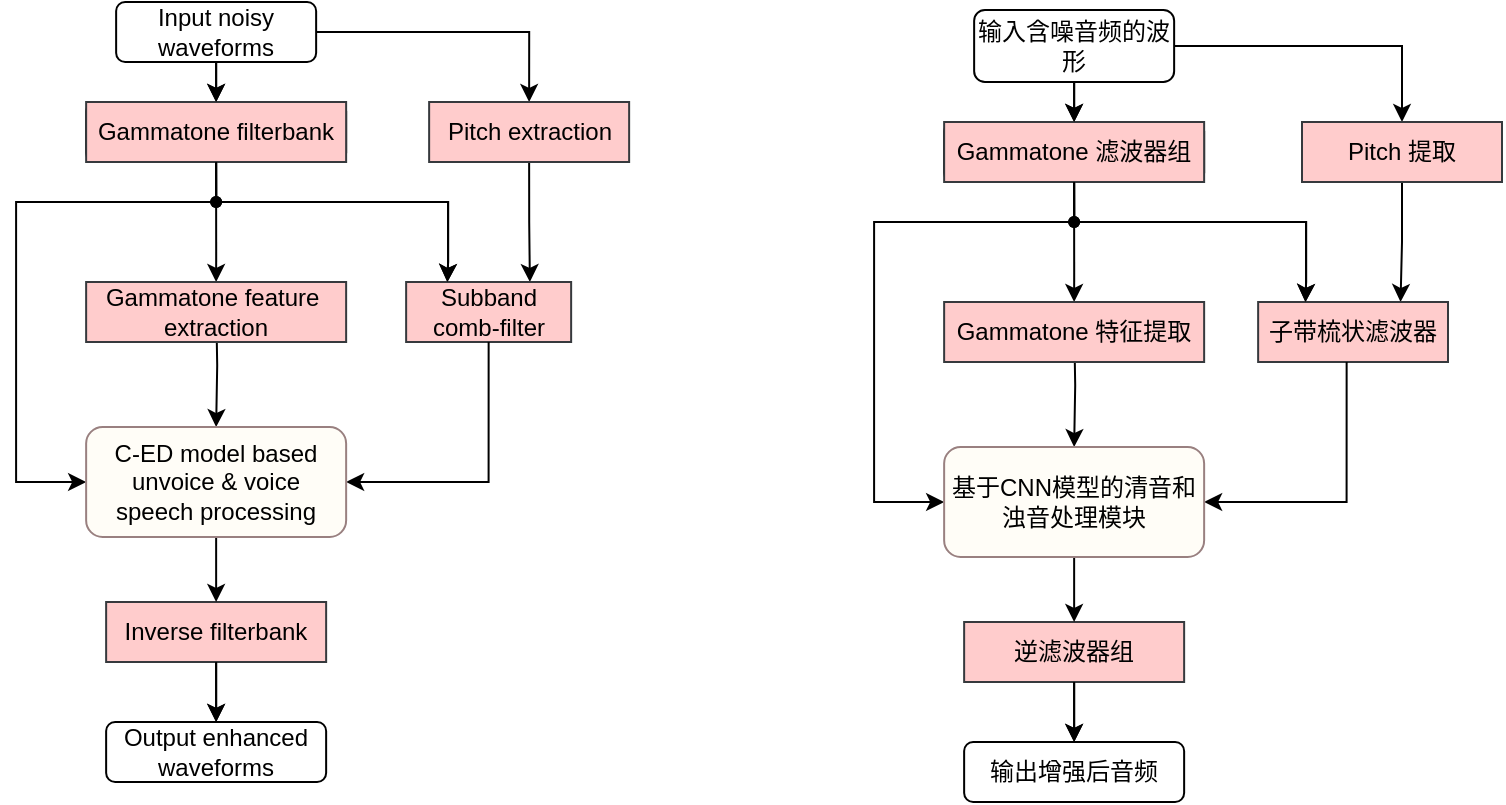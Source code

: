 <mxfile version="21.5.2" type="github">
  <diagram name="第 1 页" id="ZpOcNx6irWhhlP2ZK6mO">
    <mxGraphModel dx="-571" dy="604" grid="1" gridSize="10" guides="1" tooltips="1" connect="1" arrows="1" fold="1" page="1" pageScale="1" pageWidth="827" pageHeight="1169" math="0" shadow="0">
      <root>
        <mxCell id="0" />
        <mxCell id="1" parent="0" />
        <mxCell id="Lh9kQwquSanoRVx8sud2-1" style="edgeStyle=orthogonalEdgeStyle;rounded=0;orthogonalLoop=1;jettySize=auto;html=1;exitX=0.5;exitY=1;exitDx=0;exitDy=0;entryX=0.5;entryY=0;entryDx=0;entryDy=0;" parent="1" source="Lh9kQwquSanoRVx8sud2-3" target="Lh9kQwquSanoRVx8sud2-7" edge="1">
          <mxGeometry relative="1" as="geometry" />
        </mxCell>
        <mxCell id="Lh9kQwquSanoRVx8sud2-2" style="edgeStyle=orthogonalEdgeStyle;rounded=0;orthogonalLoop=1;jettySize=auto;html=1;exitX=1;exitY=0.5;exitDx=0;exitDy=0;entryX=0.5;entryY=0;entryDx=0;entryDy=0;" parent="1" source="Lh9kQwquSanoRVx8sud2-3" target="Lh9kQwquSanoRVx8sud2-5" edge="1">
          <mxGeometry relative="1" as="geometry" />
        </mxCell>
        <mxCell id="Lh9kQwquSanoRVx8sud2-3" value="Input noisy waveforms" style="rounded=1;whiteSpace=wrap;html=1;" parent="1" vertex="1">
          <mxGeometry x="1711.07" y="6" width="100" height="30" as="geometry" />
        </mxCell>
        <mxCell id="Lh9kQwquSanoRVx8sud2-4" style="edgeStyle=orthogonalEdgeStyle;rounded=0;orthogonalLoop=1;jettySize=auto;html=1;exitX=0.5;exitY=1;exitDx=0;exitDy=0;entryX=0.75;entryY=0;entryDx=0;entryDy=0;" parent="1" source="Lh9kQwquSanoRVx8sud2-5" target="Lh9kQwquSanoRVx8sud2-8" edge="1">
          <mxGeometry relative="1" as="geometry">
            <mxPoint x="1893.57" y="146" as="targetPoint" />
          </mxGeometry>
        </mxCell>
        <mxCell id="Lh9kQwquSanoRVx8sud2-5" value="Pitch&amp;nbsp;extraction" style="rounded=0;whiteSpace=wrap;html=1;fillColor=#ffcccc;strokeColor=#36393d;" parent="1" vertex="1">
          <mxGeometry x="1867.57" y="56" width="100" height="30" as="geometry" />
        </mxCell>
        <mxCell id="Lh9kQwquSanoRVx8sud2-6" style="edgeStyle=orthogonalEdgeStyle;rounded=0;orthogonalLoop=1;jettySize=auto;html=1;exitX=0.5;exitY=1;exitDx=0;exitDy=0;entryX=0.25;entryY=0;entryDx=0;entryDy=0;" parent="1" source="Lh9kQwquSanoRVx8sud2-7" target="Lh9kQwquSanoRVx8sud2-8" edge="1">
          <mxGeometry relative="1" as="geometry">
            <mxPoint x="1906.07" y="136" as="targetPoint" />
            <Array as="points">
              <mxPoint x="1761.07" y="106" />
              <mxPoint x="1877.07" y="106" />
              <mxPoint x="1877.07" y="136" />
            </Array>
          </mxGeometry>
        </mxCell>
        <mxCell id="Lh9kQwquSanoRVx8sud2-7" value="Gammatone&amp;nbsp;Filterbank" style="rounded=1;whiteSpace=wrap;html=1;" parent="1" vertex="1">
          <mxGeometry x="1696.07" y="56" width="130" height="30" as="geometry" />
        </mxCell>
        <mxCell id="Lh9kQwquSanoRVx8sud2-8" value="Subband&lt;br&gt;comb-filter" style="rounded=0;whiteSpace=wrap;html=1;fillColor=#ffcccc;strokeColor=#36393d;" parent="1" vertex="1">
          <mxGeometry x="1856.07" y="146" width="82.5" height="30" as="geometry" />
        </mxCell>
        <mxCell id="Lh9kQwquSanoRVx8sud2-9" style="edgeStyle=orthogonalEdgeStyle;rounded=0;orthogonalLoop=1;jettySize=auto;html=1;exitX=0.5;exitY=1;exitDx=0;exitDy=0;entryX=0.5;entryY=0;entryDx=0;entryDy=0;" parent="1" target="Lh9kQwquSanoRVx8sud2-22" edge="1">
          <mxGeometry relative="1" as="geometry">
            <mxPoint x="1761.07" y="186" as="targetPoint" />
            <mxPoint x="1761.07" y="156" as="sourcePoint" />
          </mxGeometry>
        </mxCell>
        <mxCell id="Lh9kQwquSanoRVx8sud2-10" value="Output enhanced waveforms" style="rounded=1;whiteSpace=wrap;html=1;" parent="1" vertex="1">
          <mxGeometry x="1706.07" y="366" width="110" height="30" as="geometry" />
        </mxCell>
        <mxCell id="Lh9kQwquSanoRVx8sud2-11" value="" style="shape=waypoint;sketch=0;fillStyle=solid;size=6;pointerEvents=1;points=[];resizable=0;rotatable=0;perimeter=centerPerimeter;snapToPoint=1;" parent="1" vertex="1">
          <mxGeometry x="1751.07" y="96" width="20" height="20" as="geometry" />
        </mxCell>
        <mxCell id="Lh9kQwquSanoRVx8sud2-12" style="edgeStyle=orthogonalEdgeStyle;rounded=0;orthogonalLoop=1;jettySize=auto;html=1;exitX=0.5;exitY=1;exitDx=0;exitDy=0;entryX=0.5;entryY=0;entryDx=0;entryDy=0;" parent="1" source="Lh9kQwquSanoRVx8sud2-13" target="Lh9kQwquSanoRVx8sud2-10" edge="1">
          <mxGeometry relative="1" as="geometry" />
        </mxCell>
        <mxCell id="Lh9kQwquSanoRVx8sud2-13" value="Inverse filterbank" style="rounded=0;whiteSpace=wrap;html=1;fillColor=#ffcccc;strokeColor=#36393d;" parent="1" vertex="1">
          <mxGeometry x="1706.07" y="306" width="110" height="30" as="geometry" />
        </mxCell>
        <mxCell id="Lh9kQwquSanoRVx8sud2-14" style="edgeStyle=orthogonalEdgeStyle;rounded=0;orthogonalLoop=1;jettySize=auto;html=1;exitX=0.5;exitY=1;exitDx=0;exitDy=0;entryX=0;entryY=0.5;entryDx=0;entryDy=0;" parent="1" source="Lh9kQwquSanoRVx8sud2-15" target="Lh9kQwquSanoRVx8sud2-22" edge="1">
          <mxGeometry relative="1" as="geometry">
            <Array as="points">
              <mxPoint x="1761.04" y="106" />
              <mxPoint x="1661.04" y="106" />
              <mxPoint x="1661.04" y="246" />
            </Array>
            <mxPoint x="1696.07" y="261" as="targetPoint" />
          </mxGeometry>
        </mxCell>
        <mxCell id="Lh9kQwquSanoRVx8sud2-15" value="Gammatone&amp;nbsp;filterbank" style="rounded=0;whiteSpace=wrap;html=1;fillColor=#ffcccc;strokeColor=#36393d;" parent="1" vertex="1">
          <mxGeometry x="1696.07" y="56" width="130" height="30" as="geometry" />
        </mxCell>
        <mxCell id="Lh9kQwquSanoRVx8sud2-16" style="edgeStyle=orthogonalEdgeStyle;rounded=0;orthogonalLoop=1;jettySize=auto;html=1;exitX=0.5;exitY=1;exitDx=0;exitDy=0;entryX=0.5;entryY=0;entryDx=0;entryDy=0;" parent="1" edge="1">
          <mxGeometry relative="1" as="geometry">
            <mxPoint x="1761.07" y="36" as="sourcePoint" />
            <mxPoint x="1761.07" y="56" as="targetPoint" />
          </mxGeometry>
        </mxCell>
        <mxCell id="Lh9kQwquSanoRVx8sud2-17" style="edgeStyle=orthogonalEdgeStyle;rounded=0;orthogonalLoop=1;jettySize=auto;html=1;exitDx=0;exitDy=0;entryX=0.5;entryY=0;entryDx=0;entryDy=0;" parent="1" source="Lh9kQwquSanoRVx8sud2-23" target="Lh9kQwquSanoRVx8sud2-20" edge="1">
          <mxGeometry relative="1" as="geometry" />
        </mxCell>
        <mxCell id="Lh9kQwquSanoRVx8sud2-18" style="edgeStyle=orthogonalEdgeStyle;rounded=0;orthogonalLoop=1;jettySize=auto;html=1;exitX=0.5;exitY=1;exitDx=0;exitDy=0;entryX=0.25;entryY=0;entryDx=0;entryDy=0;" parent="1" edge="1">
          <mxGeometry relative="1" as="geometry">
            <mxPoint x="1876.695" y="146" as="targetPoint" />
            <Array as="points">
              <mxPoint x="1761.07" y="106" />
              <mxPoint x="1877.07" y="106" />
              <mxPoint x="1877.07" y="136" />
            </Array>
            <mxPoint x="1761.07" y="86" as="sourcePoint" />
          </mxGeometry>
        </mxCell>
        <mxCell id="Lh9kQwquSanoRVx8sud2-19" style="edgeStyle=orthogonalEdgeStyle;rounded=0;orthogonalLoop=1;jettySize=auto;html=1;exitX=0.5;exitY=1;exitDx=0;exitDy=0;entryX=1;entryY=0.5;entryDx=0;entryDy=0;" parent="1" target="Lh9kQwquSanoRVx8sud2-22" edge="1">
          <mxGeometry relative="1" as="geometry">
            <mxPoint x="1826.07" y="261" as="targetPoint" />
            <Array as="points">
              <mxPoint x="1897.04" y="246" />
            </Array>
            <mxPoint x="1897.32" y="176.0" as="sourcePoint" />
          </mxGeometry>
        </mxCell>
        <mxCell id="Lh9kQwquSanoRVx8sud2-20" value="Gammatone&amp;nbsp;feature&amp;nbsp;&lt;br&gt;extraction" style="rounded=0;whiteSpace=wrap;html=1;fillColor=#ffcccc;strokeColor=#36393d;" parent="1" vertex="1">
          <mxGeometry x="1696.07" y="146" width="130" height="30" as="geometry" />
        </mxCell>
        <mxCell id="Lh9kQwquSanoRVx8sud2-21" style="edgeStyle=orthogonalEdgeStyle;rounded=0;orthogonalLoop=1;jettySize=auto;html=1;exitX=0.5;exitY=1;exitDx=0;exitDy=0;entryX=0.5;entryY=0;entryDx=0;entryDy=0;" parent="1" source="Lh9kQwquSanoRVx8sud2-22" edge="1">
          <mxGeometry relative="1" as="geometry">
            <mxPoint x="1761.07" y="306.0" as="targetPoint" />
          </mxGeometry>
        </mxCell>
        <mxCell id="Lh9kQwquSanoRVx8sud2-22" value="C-ED model&amp;nbsp;based unvoice &amp;amp; voice&lt;br style=&quot;border-color: var(--border-color);&quot;&gt;speech processing" style="rounded=1;whiteSpace=wrap;html=1;fillColor=#fffdf7;strokeColor=#998080;" parent="1" vertex="1">
          <mxGeometry x="1696.07" y="218.5" width="130" height="55" as="geometry" />
        </mxCell>
        <mxCell id="Lh9kQwquSanoRVx8sud2-23" value="" style="shape=waypoint;sketch=0;fillStyle=solid;size=6;pointerEvents=1;points=[];resizable=0;rotatable=0;perimeter=centerPerimeter;snapToPoint=1;" parent="1" vertex="1">
          <mxGeometry x="1751.07" y="96" width="20" height="20" as="geometry" />
        </mxCell>
        <mxCell id="Lh9kQwquSanoRVx8sud2-24" style="edgeStyle=orthogonalEdgeStyle;rounded=0;orthogonalLoop=1;jettySize=auto;html=1;exitX=0.5;exitY=1;exitDx=0;exitDy=0;entryX=0.5;entryY=0;entryDx=0;entryDy=0;" parent="1" edge="1">
          <mxGeometry relative="1" as="geometry">
            <mxPoint x="1761.07" y="336.0" as="sourcePoint" />
            <mxPoint x="1761.07" y="366" as="targetPoint" />
          </mxGeometry>
        </mxCell>
        <mxCell id="9gwDb0QETDa5rGv9YIZs-1" style="edgeStyle=orthogonalEdgeStyle;rounded=0;orthogonalLoop=1;jettySize=auto;html=1;exitX=0.5;exitY=1;exitDx=0;exitDy=0;entryX=0.5;entryY=0;entryDx=0;entryDy=0;" edge="1" parent="1" source="9gwDb0QETDa5rGv9YIZs-3" target="9gwDb0QETDa5rGv9YIZs-7">
          <mxGeometry relative="1" as="geometry" />
        </mxCell>
        <mxCell id="9gwDb0QETDa5rGv9YIZs-2" style="edgeStyle=orthogonalEdgeStyle;rounded=0;orthogonalLoop=1;jettySize=auto;html=1;exitX=1;exitY=0.5;exitDx=0;exitDy=0;entryX=0.5;entryY=0;entryDx=0;entryDy=0;" edge="1" parent="1" source="9gwDb0QETDa5rGv9YIZs-3" target="9gwDb0QETDa5rGv9YIZs-5">
          <mxGeometry relative="1" as="geometry" />
        </mxCell>
        <mxCell id="9gwDb0QETDa5rGv9YIZs-3" value="输入含噪音频的波形" style="rounded=1;whiteSpace=wrap;html=1;" vertex="1" parent="1">
          <mxGeometry x="2140.07" y="10" width="100" height="36" as="geometry" />
        </mxCell>
        <mxCell id="9gwDb0QETDa5rGv9YIZs-4" style="edgeStyle=orthogonalEdgeStyle;rounded=0;orthogonalLoop=1;jettySize=auto;html=1;exitX=0.5;exitY=1;exitDx=0;exitDy=0;entryX=0.75;entryY=0;entryDx=0;entryDy=0;" edge="1" parent="1" source="9gwDb0QETDa5rGv9YIZs-5" target="9gwDb0QETDa5rGv9YIZs-8">
          <mxGeometry relative="1" as="geometry">
            <mxPoint x="2322.57" y="156" as="targetPoint" />
          </mxGeometry>
        </mxCell>
        <mxCell id="9gwDb0QETDa5rGv9YIZs-5" value="Pitch&amp;nbsp;提取" style="rounded=0;whiteSpace=wrap;html=1;fillColor=#ffcccc;strokeColor=#36393d;" vertex="1" parent="1">
          <mxGeometry x="2304.0" y="66" width="100" height="30" as="geometry" />
        </mxCell>
        <mxCell id="9gwDb0QETDa5rGv9YIZs-6" style="edgeStyle=orthogonalEdgeStyle;rounded=0;orthogonalLoop=1;jettySize=auto;html=1;exitX=0.5;exitY=1;exitDx=0;exitDy=0;entryX=0.25;entryY=0;entryDx=0;entryDy=0;" edge="1" parent="1" source="9gwDb0QETDa5rGv9YIZs-7" target="9gwDb0QETDa5rGv9YIZs-8">
          <mxGeometry relative="1" as="geometry">
            <mxPoint x="2335.07" y="146" as="targetPoint" />
            <Array as="points">
              <mxPoint x="2190.07" y="116" />
              <mxPoint x="2306.07" y="116" />
              <mxPoint x="2306.07" y="146" />
            </Array>
          </mxGeometry>
        </mxCell>
        <mxCell id="9gwDb0QETDa5rGv9YIZs-7" value="Gammatone&amp;nbsp;Filterbank" style="rounded=1;whiteSpace=wrap;html=1;" vertex="1" parent="1">
          <mxGeometry x="2125.07" y="66" width="130" height="30" as="geometry" />
        </mxCell>
        <mxCell id="9gwDb0QETDa5rGv9YIZs-8" value="子带梳状滤波器" style="rounded=0;whiteSpace=wrap;html=1;fillColor=#ffcccc;strokeColor=#36393d;" vertex="1" parent="1">
          <mxGeometry x="2282.07" y="156" width="94.93" height="30" as="geometry" />
        </mxCell>
        <mxCell id="9gwDb0QETDa5rGv9YIZs-9" style="edgeStyle=orthogonalEdgeStyle;rounded=0;orthogonalLoop=1;jettySize=auto;html=1;exitX=0.5;exitY=1;exitDx=0;exitDy=0;entryX=0.5;entryY=0;entryDx=0;entryDy=0;" edge="1" parent="1" target="9gwDb0QETDa5rGv9YIZs-22">
          <mxGeometry relative="1" as="geometry">
            <mxPoint x="2190.07" y="196" as="targetPoint" />
            <mxPoint x="2190.07" y="166" as="sourcePoint" />
          </mxGeometry>
        </mxCell>
        <mxCell id="9gwDb0QETDa5rGv9YIZs-10" value="输出增强后音频" style="rounded=1;whiteSpace=wrap;html=1;" vertex="1" parent="1">
          <mxGeometry x="2135.07" y="376" width="110" height="30" as="geometry" />
        </mxCell>
        <mxCell id="9gwDb0QETDa5rGv9YIZs-11" value="" style="shape=waypoint;sketch=0;fillStyle=solid;size=6;pointerEvents=1;points=[];resizable=0;rotatable=0;perimeter=centerPerimeter;snapToPoint=1;" vertex="1" parent="1">
          <mxGeometry x="2180.07" y="106" width="20" height="20" as="geometry" />
        </mxCell>
        <mxCell id="9gwDb0QETDa5rGv9YIZs-12" style="edgeStyle=orthogonalEdgeStyle;rounded=0;orthogonalLoop=1;jettySize=auto;html=1;exitX=0.5;exitY=1;exitDx=0;exitDy=0;entryX=0.5;entryY=0;entryDx=0;entryDy=0;" edge="1" parent="1" source="9gwDb0QETDa5rGv9YIZs-13" target="9gwDb0QETDa5rGv9YIZs-10">
          <mxGeometry relative="1" as="geometry" />
        </mxCell>
        <mxCell id="9gwDb0QETDa5rGv9YIZs-13" value="逆滤波器组" style="rounded=0;whiteSpace=wrap;html=1;fillColor=#ffcccc;strokeColor=#36393d;" vertex="1" parent="1">
          <mxGeometry x="2135.07" y="316" width="110" height="30" as="geometry" />
        </mxCell>
        <mxCell id="9gwDb0QETDa5rGv9YIZs-14" style="edgeStyle=orthogonalEdgeStyle;rounded=0;orthogonalLoop=1;jettySize=auto;html=1;exitX=0.5;exitY=1;exitDx=0;exitDy=0;entryX=0;entryY=0.5;entryDx=0;entryDy=0;" edge="1" parent="1" source="9gwDb0QETDa5rGv9YIZs-15" target="9gwDb0QETDa5rGv9YIZs-22">
          <mxGeometry relative="1" as="geometry">
            <Array as="points">
              <mxPoint x="2190.04" y="116" />
              <mxPoint x="2090.04" y="116" />
              <mxPoint x="2090.04" y="256" />
            </Array>
            <mxPoint x="2125.07" y="271" as="targetPoint" />
          </mxGeometry>
        </mxCell>
        <mxCell id="9gwDb0QETDa5rGv9YIZs-15" value="Gammatone&amp;nbsp;滤波器组" style="rounded=0;whiteSpace=wrap;html=1;fillColor=#ffcccc;strokeColor=#36393d;" vertex="1" parent="1">
          <mxGeometry x="2125.07" y="66" width="130" height="30" as="geometry" />
        </mxCell>
        <mxCell id="9gwDb0QETDa5rGv9YIZs-16" style="edgeStyle=orthogonalEdgeStyle;rounded=0;orthogonalLoop=1;jettySize=auto;html=1;exitX=0.5;exitY=1;exitDx=0;exitDy=0;entryX=0.5;entryY=0;entryDx=0;entryDy=0;" edge="1" parent="1">
          <mxGeometry relative="1" as="geometry">
            <mxPoint x="2190.07" y="46" as="sourcePoint" />
            <mxPoint x="2190.07" y="66" as="targetPoint" />
          </mxGeometry>
        </mxCell>
        <mxCell id="9gwDb0QETDa5rGv9YIZs-17" style="edgeStyle=orthogonalEdgeStyle;rounded=0;orthogonalLoop=1;jettySize=auto;html=1;exitDx=0;exitDy=0;entryX=0.5;entryY=0;entryDx=0;entryDy=0;" edge="1" parent="1" source="9gwDb0QETDa5rGv9YIZs-23" target="9gwDb0QETDa5rGv9YIZs-20">
          <mxGeometry relative="1" as="geometry" />
        </mxCell>
        <mxCell id="9gwDb0QETDa5rGv9YIZs-18" style="edgeStyle=orthogonalEdgeStyle;rounded=0;orthogonalLoop=1;jettySize=auto;html=1;exitX=0.5;exitY=1;exitDx=0;exitDy=0;entryX=0.25;entryY=0;entryDx=0;entryDy=0;" edge="1" parent="1">
          <mxGeometry relative="1" as="geometry">
            <mxPoint x="2305.695" y="156" as="targetPoint" />
            <Array as="points">
              <mxPoint x="2190.07" y="116" />
              <mxPoint x="2306.07" y="116" />
              <mxPoint x="2306.07" y="146" />
            </Array>
            <mxPoint x="2190.07" y="96" as="sourcePoint" />
          </mxGeometry>
        </mxCell>
        <mxCell id="9gwDb0QETDa5rGv9YIZs-19" style="edgeStyle=orthogonalEdgeStyle;rounded=0;orthogonalLoop=1;jettySize=auto;html=1;exitX=0.5;exitY=1;exitDx=0;exitDy=0;entryX=1;entryY=0.5;entryDx=0;entryDy=0;" edge="1" parent="1" target="9gwDb0QETDa5rGv9YIZs-22">
          <mxGeometry relative="1" as="geometry">
            <mxPoint x="2255.07" y="271" as="targetPoint" />
            <Array as="points">
              <mxPoint x="2326.04" y="256" />
            </Array>
            <mxPoint x="2326.32" y="186.0" as="sourcePoint" />
          </mxGeometry>
        </mxCell>
        <mxCell id="9gwDb0QETDa5rGv9YIZs-20" value="Gammatone&amp;nbsp;特征提取" style="rounded=0;whiteSpace=wrap;html=1;fillColor=#ffcccc;strokeColor=#36393d;" vertex="1" parent="1">
          <mxGeometry x="2125.07" y="156" width="130" height="30" as="geometry" />
        </mxCell>
        <mxCell id="9gwDb0QETDa5rGv9YIZs-21" style="edgeStyle=orthogonalEdgeStyle;rounded=0;orthogonalLoop=1;jettySize=auto;html=1;exitX=0.5;exitY=1;exitDx=0;exitDy=0;entryX=0.5;entryY=0;entryDx=0;entryDy=0;" edge="1" parent="1" source="9gwDb0QETDa5rGv9YIZs-22">
          <mxGeometry relative="1" as="geometry">
            <mxPoint x="2190.07" y="316.0" as="targetPoint" />
          </mxGeometry>
        </mxCell>
        <mxCell id="9gwDb0QETDa5rGv9YIZs-22" value="基于CNN模型的清音和浊音处理模块" style="rounded=1;whiteSpace=wrap;html=1;fillColor=#fffdf7;strokeColor=#998080;" vertex="1" parent="1">
          <mxGeometry x="2125.07" y="228.5" width="130" height="55" as="geometry" />
        </mxCell>
        <mxCell id="9gwDb0QETDa5rGv9YIZs-23" value="" style="shape=waypoint;sketch=0;fillStyle=solid;size=6;pointerEvents=1;points=[];resizable=0;rotatable=0;perimeter=centerPerimeter;snapToPoint=1;" vertex="1" parent="1">
          <mxGeometry x="2180.07" y="106" width="20" height="20" as="geometry" />
        </mxCell>
        <mxCell id="9gwDb0QETDa5rGv9YIZs-24" style="edgeStyle=orthogonalEdgeStyle;rounded=0;orthogonalLoop=1;jettySize=auto;html=1;exitX=0.5;exitY=1;exitDx=0;exitDy=0;entryX=0.5;entryY=0;entryDx=0;entryDy=0;" edge="1" parent="1">
          <mxGeometry relative="1" as="geometry">
            <mxPoint x="2190.07" y="346.0" as="sourcePoint" />
            <mxPoint x="2190.07" y="376" as="targetPoint" />
          </mxGeometry>
        </mxCell>
      </root>
    </mxGraphModel>
  </diagram>
</mxfile>
